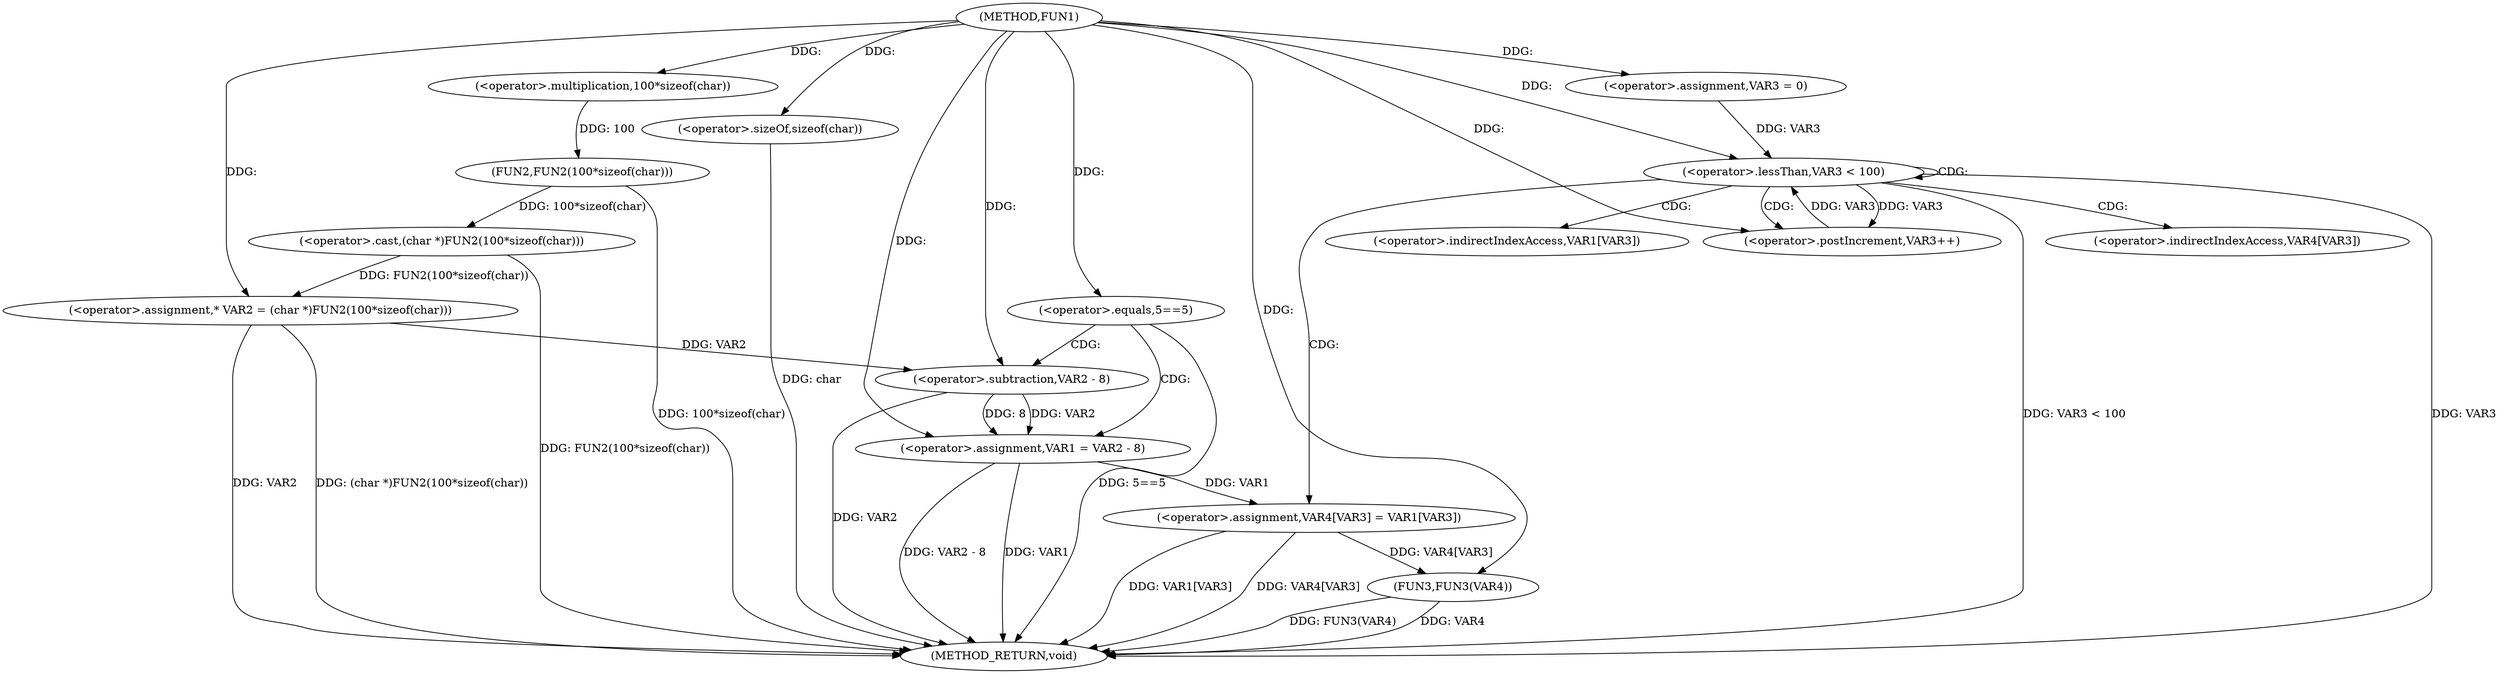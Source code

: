 digraph FUN1 {  
"1000100" [label = "(METHOD,FUN1)" ]
"1000145" [label = "(METHOD_RETURN,void)" ]
"1000104" [label = "(<operator>.assignment,* VAR2 = (char *)FUN2(100*sizeof(char)))" ]
"1000106" [label = "(<operator>.cast,(char *)FUN2(100*sizeof(char)))" ]
"1000108" [label = "(FUN2,FUN2(100*sizeof(char)))" ]
"1000109" [label = "(<operator>.multiplication,100*sizeof(char))" ]
"1000111" [label = "(<operator>.sizeOf,sizeof(char))" ]
"1000114" [label = "(<operator>.equals,5==5)" ]
"1000118" [label = "(<operator>.assignment,VAR1 = VAR2 - 8)" ]
"1000120" [label = "(<operator>.subtraction,VAR2 - 8)" ]
"1000127" [label = "(<operator>.assignment,VAR3 = 0)" ]
"1000130" [label = "(<operator>.lessThan,VAR3 < 100)" ]
"1000133" [label = "(<operator>.postIncrement,VAR3++)" ]
"1000136" [label = "(<operator>.assignment,VAR4[VAR3] = VAR1[VAR3])" ]
"1000143" [label = "(FUN3,FUN3(VAR4))" ]
"1000137" [label = "(<operator>.indirectIndexAccess,VAR4[VAR3])" ]
"1000140" [label = "(<operator>.indirectIndexAccess,VAR1[VAR3])" ]
  "1000130" -> "1000145"  [ label = "DDG: VAR3 < 100"] 
  "1000106" -> "1000145"  [ label = "DDG: FUN2(100*sizeof(char))"] 
  "1000104" -> "1000145"  [ label = "DDG: VAR2"] 
  "1000114" -> "1000145"  [ label = "DDG: 5==5"] 
  "1000136" -> "1000145"  [ label = "DDG: VAR1[VAR3]"] 
  "1000143" -> "1000145"  [ label = "DDG: VAR4"] 
  "1000120" -> "1000145"  [ label = "DDG: VAR2"] 
  "1000118" -> "1000145"  [ label = "DDG: VAR2 - 8"] 
  "1000118" -> "1000145"  [ label = "DDG: VAR1"] 
  "1000130" -> "1000145"  [ label = "DDG: VAR3"] 
  "1000111" -> "1000145"  [ label = "DDG: char"] 
  "1000143" -> "1000145"  [ label = "DDG: FUN3(VAR4)"] 
  "1000136" -> "1000145"  [ label = "DDG: VAR4[VAR3]"] 
  "1000104" -> "1000145"  [ label = "DDG: (char *)FUN2(100*sizeof(char))"] 
  "1000108" -> "1000145"  [ label = "DDG: 100*sizeof(char)"] 
  "1000106" -> "1000104"  [ label = "DDG: FUN2(100*sizeof(char))"] 
  "1000100" -> "1000104"  [ label = "DDG: "] 
  "1000108" -> "1000106"  [ label = "DDG: 100*sizeof(char)"] 
  "1000109" -> "1000108"  [ label = "DDG: 100"] 
  "1000100" -> "1000109"  [ label = "DDG: "] 
  "1000100" -> "1000111"  [ label = "DDG: "] 
  "1000100" -> "1000114"  [ label = "DDG: "] 
  "1000120" -> "1000118"  [ label = "DDG: VAR2"] 
  "1000120" -> "1000118"  [ label = "DDG: 8"] 
  "1000100" -> "1000118"  [ label = "DDG: "] 
  "1000104" -> "1000120"  [ label = "DDG: VAR2"] 
  "1000100" -> "1000120"  [ label = "DDG: "] 
  "1000100" -> "1000127"  [ label = "DDG: "] 
  "1000133" -> "1000130"  [ label = "DDG: VAR3"] 
  "1000127" -> "1000130"  [ label = "DDG: VAR3"] 
  "1000100" -> "1000130"  [ label = "DDG: "] 
  "1000130" -> "1000133"  [ label = "DDG: VAR3"] 
  "1000100" -> "1000133"  [ label = "DDG: "] 
  "1000118" -> "1000136"  [ label = "DDG: VAR1"] 
  "1000136" -> "1000143"  [ label = "DDG: VAR4[VAR3]"] 
  "1000100" -> "1000143"  [ label = "DDG: "] 
  "1000114" -> "1000120"  [ label = "CDG: "] 
  "1000114" -> "1000118"  [ label = "CDG: "] 
  "1000130" -> "1000137"  [ label = "CDG: "] 
  "1000130" -> "1000130"  [ label = "CDG: "] 
  "1000130" -> "1000133"  [ label = "CDG: "] 
  "1000130" -> "1000136"  [ label = "CDG: "] 
  "1000130" -> "1000140"  [ label = "CDG: "] 
}
